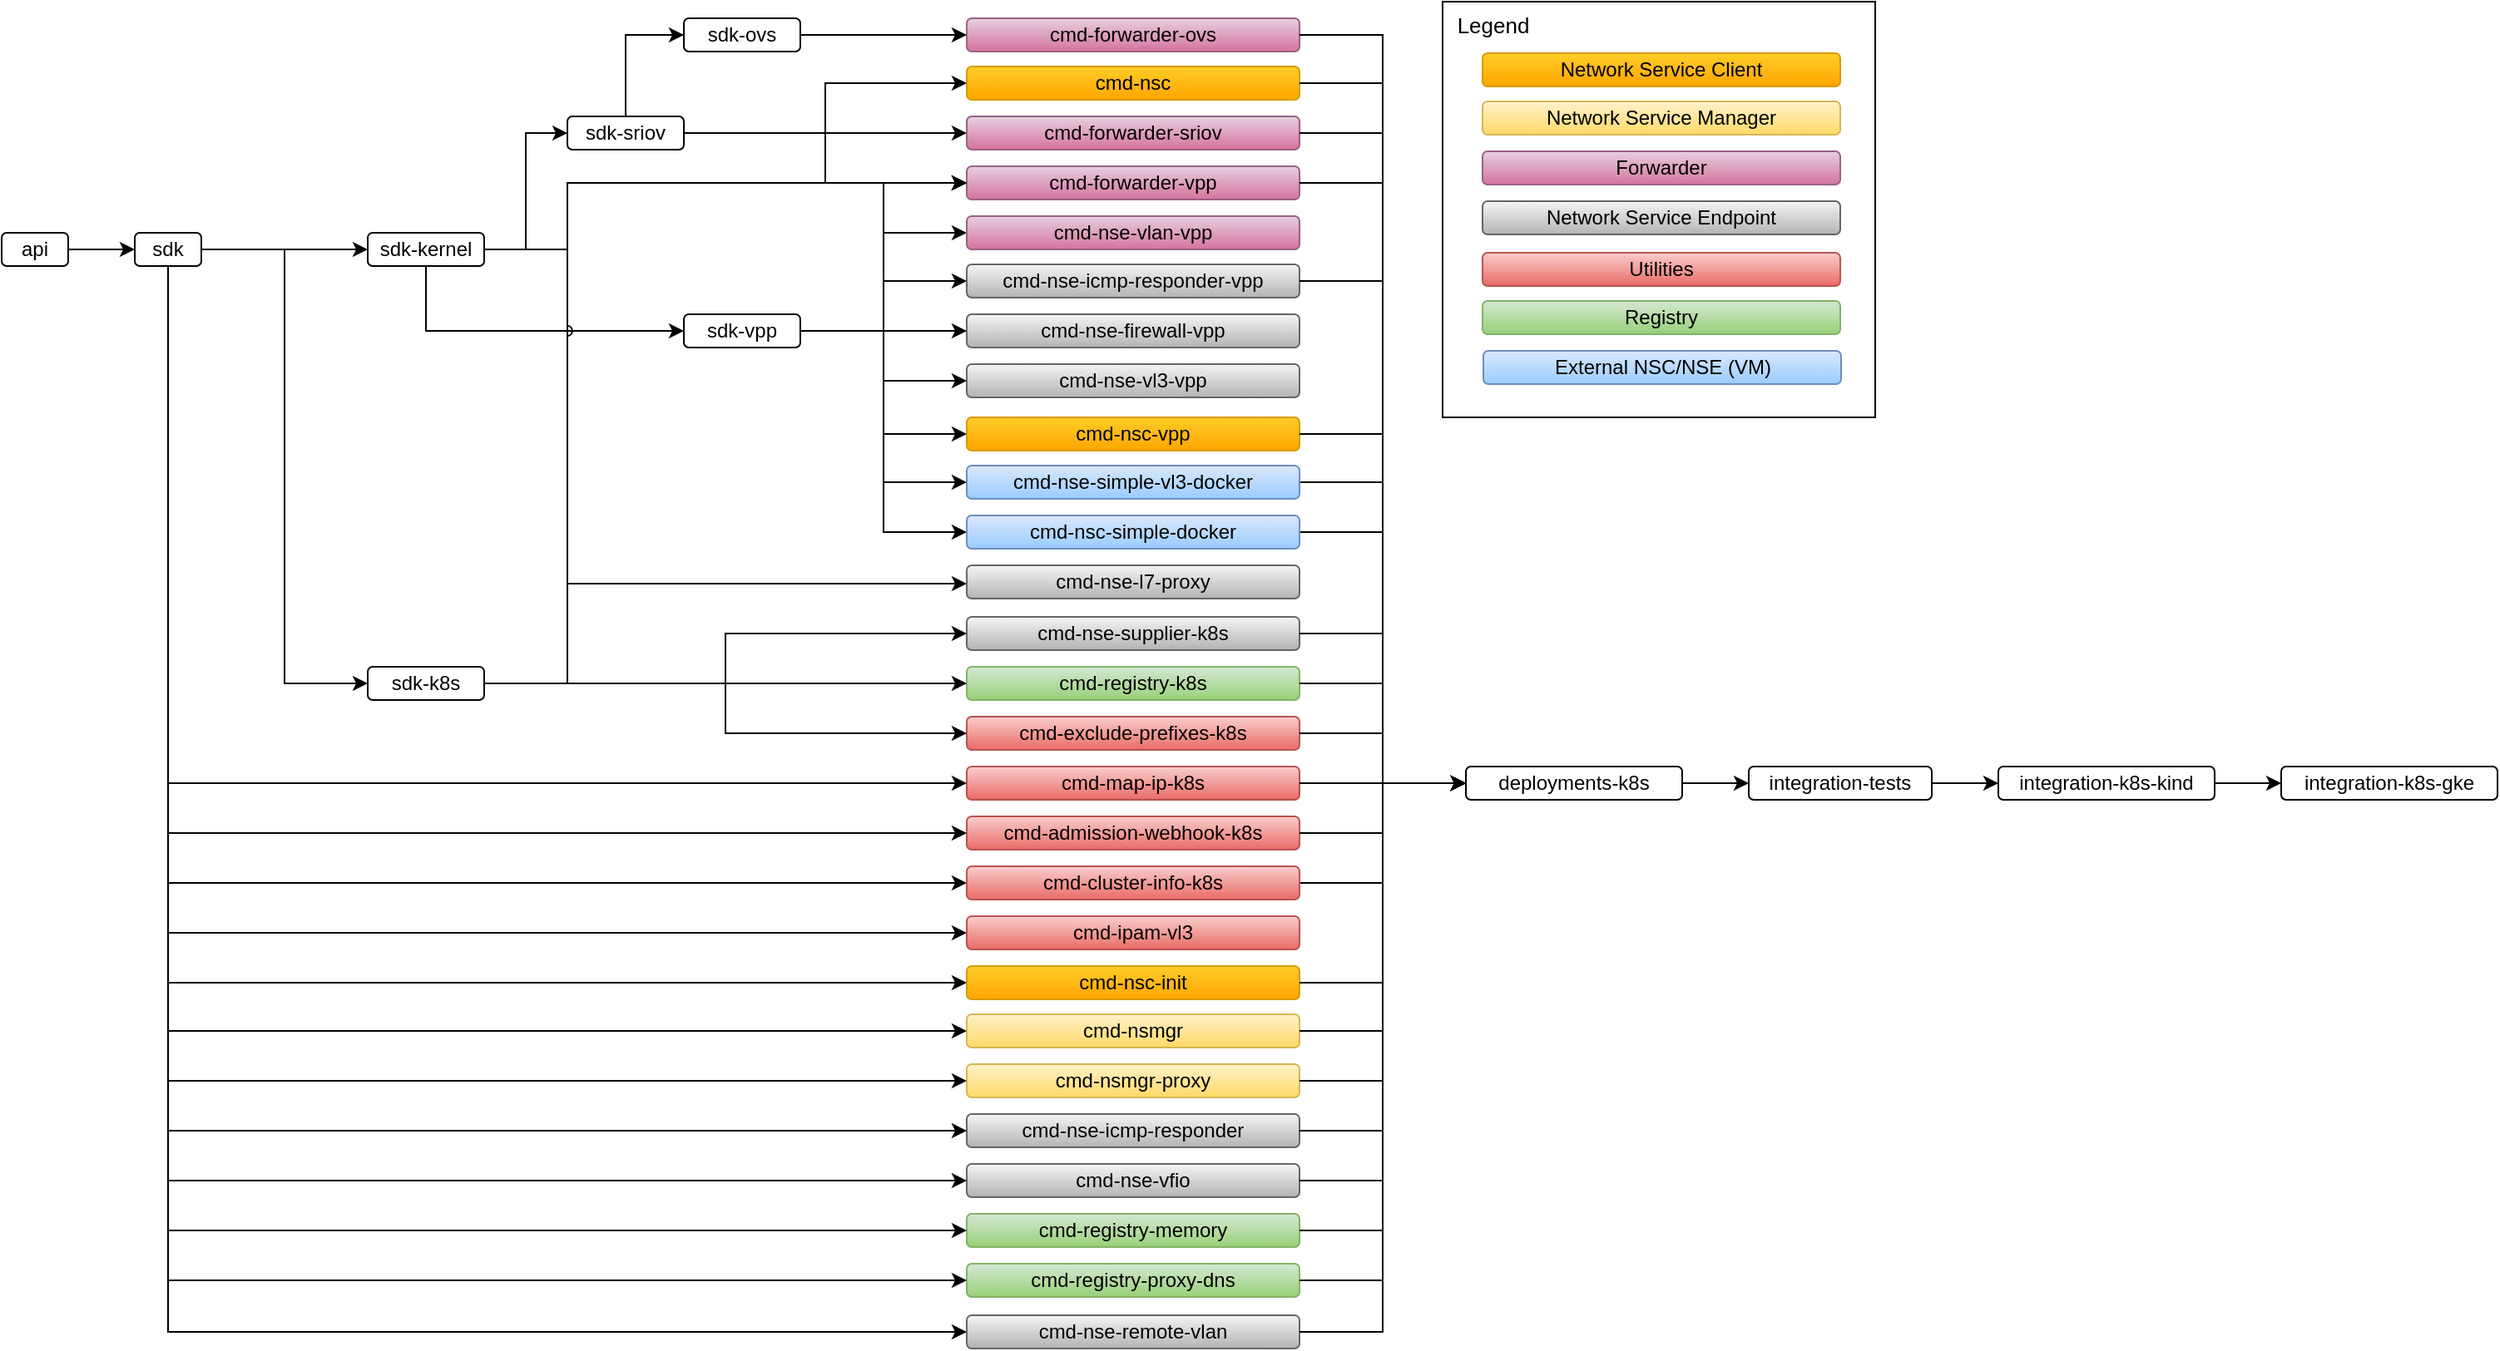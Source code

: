 <mxfile version="26.0.11"><diagram id="xxwJfFdUSuA9Re-XXlqc" name="Page-1"><mxGraphModel dx="1243" dy="786" grid="1" gridSize="10" guides="1" tooltips="1" connect="1" arrows="1" fold="1" page="0" pageScale="1" pageWidth="826" pageHeight="1169" math="0" shadow="0" adaptiveColors="none"><root><mxCell id="0"/><mxCell id="1" parent="0"/><UserObject label="api" link="https://github.com/networkservicemesh/api" linkTarget="_blank" id="KUktbazg4igNnRH6aAHL-1"><mxCell style="rounded=1;whiteSpace=wrap;html=1;" parent="1" vertex="1"><mxGeometry x="70" y="229" width="40" height="20" as="geometry"/></mxCell></UserObject><mxCell id="KUktbazg4igNnRH6aAHL-10" value="" style="edgeStyle=orthogonalEdgeStyle;rounded=0;orthogonalLoop=1;jettySize=auto;html=1;entryX=0;entryY=0.5;entryDx=0;entryDy=0;exitX=0.5;exitY=1;exitDx=0;exitDy=0;" parent="1" source="KUktbazg4igNnRH6aAHL-5" target="KUktbazg4igNnRH6aAHL-3" edge="1"><mxGeometry relative="1" as="geometry"><mxPoint x="280" y="138" as="targetPoint"/></mxGeometry></mxCell><mxCell id="Clt9Y4WfdlvAaiQReYC4-23" style="edgeStyle=orthogonalEdgeStyle;rounded=0;orthogonalLoop=1;jettySize=auto;html=1;entryX=0;entryY=0.5;entryDx=0;entryDy=0;" edge="1" parent="1" source="KUktbazg4igNnRH6aAHL-2" target="Clt9Y4WfdlvAaiQReYC4-18"><mxGeometry relative="1" as="geometry"><Array as="points"><mxPoint x="170" y="620"/></Array></mxGeometry></mxCell><mxCell id="Clt9Y4WfdlvAaiQReYC4-24" style="edgeStyle=orthogonalEdgeStyle;rounded=0;orthogonalLoop=1;jettySize=auto;html=1;entryX=0;entryY=0.5;entryDx=0;entryDy=0;" edge="1" parent="1" source="KUktbazg4igNnRH6aAHL-2" target="Clt9Y4WfdlvAaiQReYC4-19"><mxGeometry relative="1" as="geometry"><Array as="points"><mxPoint x="170" y="650"/></Array></mxGeometry></mxCell><UserObject label="sdk" link="https://github.com/networkservicemesh/sdk" linkTarget="_blank" id="KUktbazg4igNnRH6aAHL-2"><mxCell style="rounded=1;whiteSpace=wrap;html=1;" parent="1" vertex="1"><mxGeometry x="150" y="229" width="40" height="20" as="geometry"/></mxCell></UserObject><mxCell id="Clt9Y4WfdlvAaiQReYC4-5" style="edgeStyle=orthogonalEdgeStyle;rounded=0;orthogonalLoop=1;jettySize=auto;html=1;entryX=0;entryY=0.5;entryDx=0;entryDy=0;" edge="1" parent="1" source="KUktbazg4igNnRH6aAHL-3" target="KUktbazg4igNnRH6aAHL-8"><mxGeometry relative="1" as="geometry"/></mxCell><mxCell id="Clt9Y4WfdlvAaiQReYC4-6" style="edgeStyle=orthogonalEdgeStyle;rounded=0;orthogonalLoop=1;jettySize=auto;html=1;entryX=0;entryY=0.5;entryDx=0;entryDy=0;" edge="1" parent="1" source="KUktbazg4igNnRH6aAHL-3" target="YMB4rWHzFTmKYcXhytok-5"><mxGeometry relative="1" as="geometry"/></mxCell><mxCell id="Clt9Y4WfdlvAaiQReYC4-8" style="edgeStyle=orthogonalEdgeStyle;rounded=0;orthogonalLoop=1;jettySize=auto;html=1;entryX=0;entryY=0.5;entryDx=0;entryDy=0;" edge="1" parent="1" source="KUktbazg4igNnRH6aAHL-3" target="Clt9Y4WfdlvAaiQReYC4-7"><mxGeometry relative="1" as="geometry"/></mxCell><UserObject label="sdk-vpp" link="https://github.com/networkservicemesh/sdk-vpp" linkTarget="_blank" id="KUktbazg4igNnRH6aAHL-3"><mxCell style="rounded=1;whiteSpace=wrap;html=1;" parent="1" vertex="1"><mxGeometry x="480" y="278" width="70" height="20" as="geometry"/></mxCell></UserObject><mxCell id="KUktbazg4igNnRH6aAHL-19" value="" style="edgeStyle=orthogonalEdgeStyle;rounded=0;orthogonalLoop=1;jettySize=auto;html=1;exitX=1;exitY=0.5;exitDx=0;exitDy=0;entryX=0;entryY=0.5;entryDx=0;entryDy=0;" parent="1" source="KUktbazg4igNnRH6aAHL-4" target="KUktbazg4igNnRH6aAHL-17" edge="1"><mxGeometry relative="1" as="geometry"><mxPoint x="483" y="169" as="sourcePoint"/><Array as="points"><mxPoint x="520" y="169"/><mxPoint x="520" y="169"/></Array></mxGeometry></mxCell><UserObject label="sdk-sriov" link="https://github.com/networkservicemesh/sdk-sriov" linkTarget="_blank" id="KUktbazg4igNnRH6aAHL-4"><mxCell style="rounded=1;whiteSpace=wrap;html=1;" parent="1" vertex="1"><mxGeometry x="410" y="159" width="70" height="20" as="geometry"/></mxCell></UserObject><mxCell id="KUktbazg4igNnRH6aAHL-20" value="" style="edgeStyle=orthogonalEdgeStyle;rounded=0;orthogonalLoop=1;jettySize=auto;html=1;entryX=0;entryY=0.5;entryDx=0;entryDy=0;exitX=1;exitY=0.5;exitDx=0;exitDy=0;" parent="1" source="KUktbazg4igNnRH6aAHL-5" target="KUktbazg4igNnRH6aAHL-4" edge="1"><mxGeometry relative="1" as="geometry"/></mxCell><mxCell id="Clt9Y4WfdlvAaiQReYC4-17" style="edgeStyle=orthogonalEdgeStyle;rounded=0;orthogonalLoop=1;jettySize=auto;html=1;entryX=0;entryY=0.5;entryDx=0;entryDy=0;" edge="1" parent="1"><mxGeometry relative="1" as="geometry"><mxPoint x="360" y="239" as="sourcePoint"/><mxPoint x="650" y="440" as="targetPoint"/><Array as="points"><mxPoint x="410" y="239"/><mxPoint x="410" y="440"/></Array></mxGeometry></mxCell><UserObject label="sdk-kernel" link="https://github.com/networkservicemesh/sdk-kernel" linkTarget="_blank" id="KUktbazg4igNnRH6aAHL-5"><mxCell style="rounded=1;whiteSpace=wrap;html=1;" parent="1" vertex="1"><mxGeometry x="290" y="229" width="70" height="20" as="geometry"/></mxCell></UserObject><UserObject label="sdk-k8s" link="https://github.com/networkservicemesh/sdk-k8s" linkTarget="_blank" id="KUktbazg4igNnRH6aAHL-7"><mxCell style="rounded=1;whiteSpace=wrap;html=1;" parent="1" vertex="1"><mxGeometry x="290" y="490" width="70" height="20" as="geometry"/></mxCell></UserObject><UserObject label="cmd-forwarder-vpp" link="https://github.com/networkservicemesh/cmd-forwarder-vpp" linkTarget="_blank" id="KUktbazg4igNnRH6aAHL-8"><mxCell style="rounded=1;whiteSpace=wrap;html=1;gradientColor=#d5739d;fillColor=#e6d0de;strokeColor=#996185;" parent="1" vertex="1"><mxGeometry x="650" y="189" width="200" height="20" as="geometry"/></mxCell></UserObject><UserObject label="cmd-nsmgr" link="https://github.com/networkservicemesh/cmd-nsmgr" linkTarget="_blank" id="KUktbazg4igNnRH6aAHL-9"><mxCell style="rounded=1;whiteSpace=wrap;html=1;gradientColor=#ffd966;fillColor=#fff2cc;strokeColor=#d6b656;" parent="1" vertex="1"><mxGeometry x="650" y="699" width="200" height="20" as="geometry"/></mxCell></UserObject><mxCell id="KUktbazg4igNnRH6aAHL-11" value="" style="edgeStyle=orthogonalEdgeStyle;rounded=0;orthogonalLoop=1;jettySize=auto;html=1;entryX=0;entryY=0.5;entryDx=0;entryDy=0;exitX=1;exitY=0.5;exitDx=0;exitDy=0;" parent="1" source="KUktbazg4igNnRH6aAHL-2" target="KUktbazg4igNnRH6aAHL-5" edge="1"><mxGeometry relative="1" as="geometry"><mxPoint x="190" y="189" as="sourcePoint"/><mxPoint x="300" y="149" as="targetPoint"/></mxGeometry></mxCell><mxCell id="KUktbazg4igNnRH6aAHL-12" value="" style="edgeStyle=orthogonalEdgeStyle;rounded=0;orthogonalLoop=1;jettySize=auto;html=1;entryX=0;entryY=0.5;entryDx=0;entryDy=0;exitX=1;exitY=0.5;exitDx=0;exitDy=0;" parent="1" source="KUktbazg4igNnRH6aAHL-2" target="KUktbazg4igNnRH6aAHL-7" edge="1"><mxGeometry relative="1" as="geometry"><mxPoint x="200" y="250" as="sourcePoint"/><mxPoint x="310" y="210" as="targetPoint"/></mxGeometry></mxCell><mxCell id="KUktbazg4igNnRH6aAHL-15" value="" style="edgeStyle=orthogonalEdgeStyle;rounded=0;orthogonalLoop=1;jettySize=auto;html=1;entryX=0;entryY=0.5;entryDx=0;entryDy=0;exitX=1;exitY=0.5;exitDx=0;exitDy=0;" parent="1" source="KUktbazg4igNnRH6aAHL-3" target="KUktbazg4igNnRH6aAHL-8" edge="1"><mxGeometry relative="1" as="geometry"><mxPoint x="220" y="228" as="sourcePoint"/><mxPoint x="330" y="188" as="targetPoint"/></mxGeometry></mxCell><mxCell id="KUktbazg4igNnRH6aAHL-16" value="" style="edgeStyle=orthogonalEdgeStyle;rounded=0;orthogonalLoop=1;jettySize=auto;html=1;entryX=0;entryY=0.5;entryDx=0;entryDy=0;exitX=0.5;exitY=1;exitDx=0;exitDy=0;" parent="1" source="KUktbazg4igNnRH6aAHL-2" target="KUktbazg4igNnRH6aAHL-9" edge="1"><mxGeometry relative="1" as="geometry"><mxPoint x="230" y="280" as="sourcePoint"/><mxPoint x="340" y="240" as="targetPoint"/></mxGeometry></mxCell><UserObject label="cmd-forwarder-sriov" link="https://github.com/networkservicemesh/cmd-forwarder-sriov" linkTarget="_blank" id="KUktbazg4igNnRH6aAHL-17"><mxCell style="rounded=1;whiteSpace=wrap;html=1;gradientColor=#d5739d;fillColor=#e6d0de;strokeColor=#996185;" parent="1" vertex="1"><mxGeometry x="650" y="159" width="200" height="20" as="geometry"/></mxCell></UserObject><UserObject label="cmd-nsc" link="https://github.com/networkservicemesh/cmd-nsc" linkTarget="_blank" id="KUktbazg4igNnRH6aAHL-27"><mxCell style="rounded=1;whiteSpace=wrap;html=1;gradientColor=#ffa500;fillColor=#ffcd28;strokeColor=#d79b00;" parent="1" vertex="1"><mxGeometry x="650" y="129" width="200" height="20" as="geometry"/></mxCell></UserObject><UserObject label="cmd-nsc-init" link="https://github.com/networkservicemesh/cmd-nsc-init" linkTarget="_blank" id="KUktbazg4igNnRH6aAHL-28"><mxCell style="rounded=1;whiteSpace=wrap;html=1;gradientColor=#ffa500;fillColor=#ffcd28;strokeColor=#d79b00;" parent="1" vertex="1"><mxGeometry x="650" y="670" width="200" height="20" as="geometry"/></mxCell></UserObject><UserObject label="cmd-admission-webhook-k8s" link="https://github.com/networkservicemesh/cmd-admission-webhook-k8s" linkTarget="_blank" id="KUktbazg4igNnRH6aAHL-29"><mxCell style="rounded=1;whiteSpace=wrap;html=1;gradientColor=#ea6b66;fillColor=#f8cecc;strokeColor=#b85450;" parent="1" vertex="1"><mxGeometry x="650" y="580" width="200" height="20" as="geometry"/></mxCell></UserObject><mxCell id="KUktbazg4igNnRH6aAHL-30" value="" style="edgeStyle=orthogonalEdgeStyle;rounded=0;orthogonalLoop=1;jettySize=auto;html=1;entryX=0;entryY=0.5;entryDx=0;entryDy=0;exitX=0.5;exitY=1;exitDx=0;exitDy=0;" parent="1" source="KUktbazg4igNnRH6aAHL-2" target="KUktbazg4igNnRH6aAHL-29" edge="1"><mxGeometry relative="1" as="geometry"><mxPoint x="370" y="230" as="sourcePoint"/><mxPoint x="460" y="190" as="targetPoint"/></mxGeometry></mxCell><UserObject label="cmd-map-ip-k8s" link="https://github.com/networkservicemesh/cmd-map-ip-k8s" linkTarget="_blank" id="KUktbazg4igNnRH6aAHL-31"><mxCell style="rounded=1;whiteSpace=wrap;html=1;gradientColor=#ea6b66;fillColor=#f8cecc;strokeColor=#b85450;" parent="1" vertex="1"><mxGeometry x="650" y="550" width="200" height="20" as="geometry"/></mxCell></UserObject><UserObject label="cmd-nse-icmp-responder-vpp" link="https://github.com/networkservicemesh/cmd-nse-icmp-responder-vpp" linkTarget="_blank" id="KUktbazg4igNnRH6aAHL-32"><mxCell style="rounded=1;whiteSpace=wrap;html=1;gradientColor=#b3b3b3;fillColor=#f5f5f5;strokeColor=#666666;" parent="1" vertex="1"><mxGeometry x="650" y="248" width="200" height="20" as="geometry"/></mxCell></UserObject><UserObject label="cmd-nsc-vpp" link="https://github.com/networkservicemesh/cmd-nsc-vpp" linkTarget="_blank" id="KUktbazg4igNnRH6aAHL-34"><mxCell style="rounded=1;whiteSpace=wrap;html=1;gradientColor=#ffa500;fillColor=#ffcd28;strokeColor=#d79b00;" parent="1" vertex="1"><mxGeometry x="650" y="340" width="200" height="20" as="geometry"/></mxCell></UserObject><UserObject label="cmd-registry-k8s" link="https://github.com/networkservicemesh/cmd-registry-k8s" linkTarget="_blank" id="KUktbazg4igNnRH6aAHL-35"><mxCell style="rounded=1;whiteSpace=wrap;html=1;gradientColor=#97d077;fillColor=#d5e8d4;strokeColor=#82b366;" parent="1" vertex="1"><mxGeometry x="650" y="490" width="200" height="20" as="geometry"/></mxCell></UserObject><UserObject label="cmd-nse-supplier-k8s" link="https://github.com/networkservicemesh/cmd-nse-supplier-k8s" linkTarget="_blank" id="KUktbazg4igNnRH6aAHL-36"><mxCell style="rounded=1;whiteSpace=wrap;html=1;gradientColor=#b3b3b3;fillColor=#f5f5f5;strokeColor=#666666;" parent="1" vertex="1"><mxGeometry x="650" y="460" width="200" height="20" as="geometry"/></mxCell></UserObject><UserObject label="cmd-registry-memory" link="https://github.com/networkservicemesh/cmd-registry-memory" linkTarget="_blank" id="KUktbazg4igNnRH6aAHL-37"><mxCell style="rounded=1;whiteSpace=wrap;html=1;gradientColor=#97d077;fillColor=#d5e8d4;strokeColor=#82b366;" parent="1" vertex="1"><mxGeometry x="650" y="819" width="200" height="20" as="geometry"/></mxCell></UserObject><UserObject label="cmd-registry-proxy-dns" link="https://github.com/networkservicemesh/cmd-registry-proxy-dns" linkTarget="_blank" id="KUktbazg4igNnRH6aAHL-38"><mxCell style="rounded=1;whiteSpace=wrap;html=1;gradientColor=#97d077;fillColor=#d5e8d4;strokeColor=#82b366;" parent="1" vertex="1"><mxGeometry x="650" y="849" width="200" height="20" as="geometry"/></mxCell></UserObject><UserObject label="cmd-nse-vfio" link="https://github.com/networkservicemesh/cmd-nse-vfio" linkTarget="_blank" id="KUktbazg4igNnRH6aAHL-39"><mxCell style="rounded=1;whiteSpace=wrap;html=1;gradientColor=#b3b3b3;fillColor=#f5f5f5;strokeColor=#666666;" parent="1" vertex="1"><mxGeometry x="650" y="789" width="200" height="20" as="geometry"/></mxCell></UserObject><UserObject label="cmd-nse-icmp-responder" link="https://github.com/networkservicemesh/cmd-nse-icmp-responder" linkTarget="_blank" id="KUktbazg4igNnRH6aAHL-40"><mxCell style="rounded=1;whiteSpace=wrap;html=1;gradientColor=#b3b3b3;fillColor=#f5f5f5;strokeColor=#666666;" parent="1" vertex="1"><mxGeometry x="650" y="759" width="200" height="20" as="geometry"/></mxCell></UserObject><UserObject label="cmd-exclude-prefixes-k8s" link="https://github.com/networkservicemesh/cmd-exclude-prefixes-k8s" linkTarget="_blank" id="KUktbazg4igNnRH6aAHL-41"><mxCell style="rounded=1;whiteSpace=wrap;html=1;gradientColor=#ea6b66;fillColor=#f8cecc;strokeColor=#b85450;" parent="1" vertex="1"><mxGeometry x="650" y="520" width="200" height="20" as="geometry"/></mxCell></UserObject><UserObject label="cmd-nsmgr-proxy" link="https://github.com/networkservicemesh/cmd-nsmgr-proxy" linkTarget="_blank" id="KUktbazg4igNnRH6aAHL-43"><mxCell style="rounded=1;whiteSpace=wrap;html=1;gradientColor=#ffd966;fillColor=#fff2cc;strokeColor=#d6b656;" parent="1" vertex="1"><mxGeometry x="650" y="729" width="200" height="20" as="geometry"/></mxCell></UserObject><mxCell id="KUktbazg4igNnRH6aAHL-44" value="" style="edgeStyle=orthogonalEdgeStyle;rounded=0;orthogonalLoop=1;jettySize=auto;html=1;entryX=0;entryY=0.5;entryDx=0;entryDy=0;exitX=1;exitY=0.5;exitDx=0;exitDy=0;" parent="1" source="KUktbazg4igNnRH6aAHL-3" target="KUktbazg4igNnRH6aAHL-32" edge="1"><mxGeometry relative="1" as="geometry"><mxPoint x="390" y="138" as="sourcePoint"/><mxPoint x="460" y="128" as="targetPoint"/><Array as="points"/></mxGeometry></mxCell><mxCell id="KUktbazg4igNnRH6aAHL-45" value="" style="edgeStyle=orthogonalEdgeStyle;rounded=0;orthogonalLoop=1;jettySize=auto;html=1;entryX=0;entryY=0.5;entryDx=0;entryDy=0;exitX=1;exitY=0.5;exitDx=0;exitDy=0;" parent="1" source="KUktbazg4igNnRH6aAHL-3" target="KUktbazg4igNnRH6aAHL-34" edge="1"><mxGeometry relative="1" as="geometry"><mxPoint x="380" y="138" as="sourcePoint"/><mxPoint x="470" y="138" as="targetPoint"/></mxGeometry></mxCell><mxCell id="KUktbazg4igNnRH6aAHL-46" value="" style="edgeStyle=orthogonalEdgeStyle;rounded=0;orthogonalLoop=1;jettySize=auto;html=1;entryX=0;entryY=0.5;entryDx=0;entryDy=0;exitX=0.5;exitY=1;exitDx=0;exitDy=0;" parent="1" source="KUktbazg4igNnRH6aAHL-2" target="KUktbazg4igNnRH6aAHL-31" edge="1"><mxGeometry relative="1" as="geometry"><mxPoint x="360" y="410" as="sourcePoint"/><mxPoint x="460" y="340" as="targetPoint"/></mxGeometry></mxCell><mxCell id="KUktbazg4igNnRH6aAHL-47" value="" style="edgeStyle=orthogonalEdgeStyle;rounded=0;orthogonalLoop=1;jettySize=auto;html=1;entryX=0;entryY=0.5;entryDx=0;entryDy=0;exitX=1;exitY=0.5;exitDx=0;exitDy=0;" parent="1" source="KUktbazg4igNnRH6aAHL-7" target="KUktbazg4igNnRH6aAHL-35" edge="1"><mxGeometry relative="1" as="geometry"><mxPoint x="360" y="530" as="sourcePoint"/><mxPoint x="470" y="470" as="targetPoint"/></mxGeometry></mxCell><mxCell id="KUktbazg4igNnRH6aAHL-48" value="" style="edgeStyle=orthogonalEdgeStyle;rounded=0;orthogonalLoop=1;jettySize=auto;html=1;entryX=0;entryY=0.5;entryDx=0;entryDy=0;exitX=1;exitY=0.5;exitDx=0;exitDy=0;" parent="1" source="KUktbazg4igNnRH6aAHL-7" target="KUktbazg4igNnRH6aAHL-36" edge="1"><mxGeometry relative="1" as="geometry"><mxPoint x="390" y="560" as="sourcePoint"/><mxPoint x="480" y="480" as="targetPoint"/></mxGeometry></mxCell><mxCell id="KUktbazg4igNnRH6aAHL-49" value="" style="edgeStyle=orthogonalEdgeStyle;rounded=0;orthogonalLoop=1;jettySize=auto;html=1;entryX=0;entryY=0.5;entryDx=0;entryDy=0;exitX=1;exitY=0.5;exitDx=0;exitDy=0;startArrow=none;" parent="1" source="KUktbazg4igNnRH6aAHL-4" target="KUktbazg4igNnRH6aAHL-27" edge="1"><mxGeometry relative="1" as="geometry"><mxPoint x="483" y="169" as="sourcePoint"/><mxPoint x="460" y="99" as="targetPoint"/></mxGeometry></mxCell><mxCell id="KUktbazg4igNnRH6aAHL-50" value="" style="edgeStyle=orthogonalEdgeStyle;rounded=0;orthogonalLoop=1;jettySize=auto;html=1;entryX=0;entryY=0.5;entryDx=0;entryDy=0;exitX=0.5;exitY=1;exitDx=0;exitDy=0;" parent="1" source="KUktbazg4igNnRH6aAHL-2" target="KUktbazg4igNnRH6aAHL-37" edge="1"><mxGeometry relative="1" as="geometry"><mxPoint x="180" y="240" as="sourcePoint"/><mxPoint x="470" y="150" as="targetPoint"/></mxGeometry></mxCell><mxCell id="KUktbazg4igNnRH6aAHL-51" value="" style="edgeStyle=orthogonalEdgeStyle;rounded=0;orthogonalLoop=1;jettySize=auto;html=1;entryX=0;entryY=0.5;entryDx=0;entryDy=0;exitX=1;exitY=0.5;exitDx=0;exitDy=0;" parent="1" source="KUktbazg4igNnRH6aAHL-7" target="KUktbazg4igNnRH6aAHL-41" edge="1"><mxGeometry relative="1" as="geometry"><mxPoint x="370" y="540" as="sourcePoint"/><mxPoint x="460" y="620" as="targetPoint"/></mxGeometry></mxCell><mxCell id="KUktbazg4igNnRH6aAHL-53" value="" style="edgeStyle=orthogonalEdgeStyle;rounded=0;orthogonalLoop=1;jettySize=auto;html=1;entryX=0;entryY=0.5;entryDx=0;entryDy=0;exitX=0.5;exitY=1;exitDx=0;exitDy=0;" parent="1" source="KUktbazg4igNnRH6aAHL-2" target="KUktbazg4igNnRH6aAHL-28" edge="1"><mxGeometry relative="1" as="geometry"><mxPoint x="170" y="230" as="sourcePoint"/><mxPoint x="460" y="40" as="targetPoint"/></mxGeometry></mxCell><mxCell id="KUktbazg4igNnRH6aAHL-54" value="" style="edgeStyle=orthogonalEdgeStyle;rounded=0;orthogonalLoop=1;jettySize=auto;html=1;entryX=0;entryY=0.5;entryDx=0;entryDy=0;exitX=0.5;exitY=1;exitDx=0;exitDy=0;" parent="1" source="KUktbazg4igNnRH6aAHL-2" target="KUktbazg4igNnRH6aAHL-38" edge="1"><mxGeometry relative="1" as="geometry"><mxPoint x="180" y="240" as="sourcePoint"/><mxPoint x="470" y="50" as="targetPoint"/></mxGeometry></mxCell><mxCell id="KUktbazg4igNnRH6aAHL-55" value="" style="edgeStyle=orthogonalEdgeStyle;rounded=0;orthogonalLoop=1;jettySize=auto;html=1;entryX=0;entryY=0.5;entryDx=0;entryDy=0;exitX=0.5;exitY=1;exitDx=0;exitDy=0;" parent="1" source="KUktbazg4igNnRH6aAHL-2" target="KUktbazg4igNnRH6aAHL-39" edge="1"><mxGeometry relative="1" as="geometry"><mxPoint x="190" y="250" as="sourcePoint"/><mxPoint x="480" y="60" as="targetPoint"/></mxGeometry></mxCell><mxCell id="KUktbazg4igNnRH6aAHL-56" value="" style="edgeStyle=orthogonalEdgeStyle;rounded=0;orthogonalLoop=1;jettySize=auto;html=1;entryX=0;entryY=0.5;entryDx=0;entryDy=0;exitX=0.5;exitY=1;exitDx=0;exitDy=0;" parent="1" source="KUktbazg4igNnRH6aAHL-2" target="KUktbazg4igNnRH6aAHL-40" edge="1"><mxGeometry relative="1" as="geometry"><mxPoint x="200" y="260" as="sourcePoint"/><mxPoint x="490" y="70" as="targetPoint"/></mxGeometry></mxCell><mxCell id="KUktbazg4igNnRH6aAHL-57" value="" style="edgeStyle=orthogonalEdgeStyle;rounded=0;orthogonalLoop=1;jettySize=auto;html=1;entryX=0;entryY=0.5;entryDx=0;entryDy=0;exitX=0.5;exitY=1;exitDx=0;exitDy=0;" parent="1" source="KUktbazg4igNnRH6aAHL-2" target="KUktbazg4igNnRH6aAHL-43" edge="1"><mxGeometry relative="1" as="geometry"><mxPoint x="170" y="230" as="sourcePoint"/><mxPoint x="460" y="40" as="targetPoint"/></mxGeometry></mxCell><object label="" id="KUktbazg4igNnRH6aAHL-71"><mxCell style="edgeStyle=orthogonalEdgeStyle;rounded=0;orthogonalLoop=1;jettySize=auto;html=1;exitX=1;exitY=0.5;exitDx=0;exitDy=0;" parent="1" source="KUktbazg4igNnRH6aAHL-1" edge="1"><mxGeometry relative="1" as="geometry"><mxPoint x="200" y="249" as="sourcePoint"/><mxPoint x="150" y="239" as="targetPoint"/></mxGeometry></mxCell></object><mxCell id="KUktbazg4igNnRH6aAHL-89" value="registry" style="rounded=1;whiteSpace=wrap;html=1;gradientColor=#97d077;fillColor=#d5e8d4;strokeColor=#82b366;" parent="1" vertex="1"><mxGeometry x="961" y="241" width="70" height="20" as="geometry"/></mxCell><mxCell id="KUktbazg4igNnRH6aAHL-73" value="" style="whiteSpace=wrap;html=1;align=center;fillColor=default;" parent="1" vertex="1"><mxGeometry x="936" y="90" width="260" height="250" as="geometry"/></mxCell><mxCell id="KUktbazg4igNnRH6aAHL-74" value="&lt;font style=&quot;font-size: 13px;&quot;&gt;Legend&lt;/font&gt;" style="text;html=1;resizable=0;autosize=1;align=center;verticalAlign=middle;points=[];fillColor=none;strokeColor=none;rounded=0;" parent="1" vertex="1"><mxGeometry x="931" y="89" width="70" height="30" as="geometry"/></mxCell><mxCell id="KUktbazg4igNnRH6aAHL-75" value="Forwarder" style="rounded=1;whiteSpace=wrap;html=1;gradientColor=#d5739d;fillColor=#e6d0de;strokeColor=#996185;" parent="1" vertex="1"><mxGeometry x="960" y="180" width="215" height="20" as="geometry"/></mxCell><mxCell id="KUktbazg4igNnRH6aAHL-76" value="Network Service Client" style="rounded=1;whiteSpace=wrap;html=1;gradientColor=#ffa500;fillColor=#ffcd28;strokeColor=#d79b00;" parent="1" vertex="1"><mxGeometry x="960" y="121" width="215" height="20" as="geometry"/></mxCell><mxCell id="KUktbazg4igNnRH6aAHL-77" value="Network Service Endpoint" style="rounded=1;whiteSpace=wrap;html=1;gradientColor=#b3b3b3;fillColor=#f5f5f5;strokeColor=#666666;" parent="1" vertex="1"><mxGeometry x="960" y="210" width="215" height="20" as="geometry"/></mxCell><mxCell id="KUktbazg4igNnRH6aAHL-78" value="Network Service Manager" style="rounded=1;whiteSpace=wrap;html=1;gradientColor=#ffd966;fillColor=#fff2cc;strokeColor=#d6b656;" parent="1" vertex="1"><mxGeometry x="960" y="150" width="215" height="20" as="geometry"/></mxCell><mxCell id="KUktbazg4igNnRH6aAHL-79" value="Utilities" style="rounded=1;whiteSpace=wrap;html=1;gradientColor=#ea6b66;fillColor=#f8cecc;strokeColor=#b85450;" parent="1" vertex="1"><mxGeometry x="960" y="241" width="215" height="20" as="geometry"/></mxCell><UserObject label="deployments&lt;span style=&quot;background-color: transparent; color: light-dark(rgb(0, 0, 0), rgb(255, 255, 255));&quot;&gt;-k8s&lt;/span&gt;" link="https://github.com/networkservicemesh/deployments-k8s" linkTarget="_blank" id="ltp6VKm9YOJ7lEqRLLzF-1"><mxCell style="rounded=1;whiteSpace=wrap;html=1;" parent="1" vertex="1"><mxGeometry x="950" y="550" width="130" height="20" as="geometry"/></mxCell></UserObject><mxCell id="ltp6VKm9YOJ7lEqRLLzF-2" value="" style="edgeStyle=orthogonalEdgeStyle;rounded=0;orthogonalLoop=1;jettySize=auto;html=1;entryX=0;entryY=0.5;entryDx=0;entryDy=0;exitX=1;exitY=0.5;exitDx=0;exitDy=0;" parent="1" source="KUktbazg4igNnRH6aAHL-34" target="ltp6VKm9YOJ7lEqRLLzF-1" edge="1"><mxGeometry relative="1" as="geometry"><mxPoint x="480" y="200" as="sourcePoint"/><mxPoint x="660" y="170" as="targetPoint"/></mxGeometry></mxCell><mxCell id="ltp6VKm9YOJ7lEqRLLzF-3" value="" style="edgeStyle=orthogonalEdgeStyle;rounded=0;orthogonalLoop=1;jettySize=auto;html=1;entryX=0;entryY=0.5;entryDx=0;entryDy=0;exitX=1;exitY=0.5;exitDx=0;exitDy=0;" parent="1" source="KUktbazg4igNnRH6aAHL-32" target="ltp6VKm9YOJ7lEqRLLzF-1" edge="1"><mxGeometry relative="1" as="geometry"><mxPoint x="860" y="170" as="sourcePoint"/><mxPoint x="960" y="440" as="targetPoint"/></mxGeometry></mxCell><mxCell id="ltp6VKm9YOJ7lEqRLLzF-4" value="" style="edgeStyle=orthogonalEdgeStyle;rounded=0;orthogonalLoop=1;jettySize=auto;html=1;entryX=0;entryY=0.5;entryDx=0;entryDy=0;exitX=1;exitY=0.5;exitDx=0;exitDy=0;" parent="1" source="KUktbazg4igNnRH6aAHL-8" target="ltp6VKm9YOJ7lEqRLLzF-1" edge="1"><mxGeometry relative="1" as="geometry"><mxPoint x="870" y="180" as="sourcePoint"/><mxPoint x="970" y="450" as="targetPoint"/></mxGeometry></mxCell><mxCell id="ltp6VKm9YOJ7lEqRLLzF-5" value="" style="edgeStyle=orthogonalEdgeStyle;rounded=0;orthogonalLoop=1;jettySize=auto;html=1;entryX=0;entryY=0.5;entryDx=0;entryDy=0;exitX=1;exitY=0.5;exitDx=0;exitDy=0;" parent="1" source="KUktbazg4igNnRH6aAHL-17" target="ltp6VKm9YOJ7lEqRLLzF-1" edge="1"><mxGeometry relative="1" as="geometry"><mxPoint x="880" y="190" as="sourcePoint"/><mxPoint x="980" y="460" as="targetPoint"/></mxGeometry></mxCell><mxCell id="ltp6VKm9YOJ7lEqRLLzF-6" value="" style="edgeStyle=orthogonalEdgeStyle;rounded=0;orthogonalLoop=1;jettySize=auto;html=1;entryX=0;entryY=0.5;entryDx=0;entryDy=0;exitX=1;exitY=0.5;exitDx=0;exitDy=0;" parent="1" source="KUktbazg4igNnRH6aAHL-36" target="ltp6VKm9YOJ7lEqRLLzF-1" edge="1"><mxGeometry relative="1" as="geometry"><mxPoint x="890" y="320" as="sourcePoint"/><mxPoint x="990" y="590" as="targetPoint"/></mxGeometry></mxCell><mxCell id="ltp6VKm9YOJ7lEqRLLzF-7" value="" style="edgeStyle=orthogonalEdgeStyle;rounded=0;orthogonalLoop=1;jettySize=auto;html=1;entryX=0;entryY=0.5;entryDx=0;entryDy=0;exitX=1;exitY=0.5;exitDx=0;exitDy=0;" parent="1" source="KUktbazg4igNnRH6aAHL-35" target="ltp6VKm9YOJ7lEqRLLzF-1" edge="1"><mxGeometry relative="1" as="geometry"><mxPoint x="900" y="330" as="sourcePoint"/><mxPoint x="1000" y="600" as="targetPoint"/></mxGeometry></mxCell><mxCell id="ltp6VKm9YOJ7lEqRLLzF-8" value="" style="edgeStyle=orthogonalEdgeStyle;rounded=0;orthogonalLoop=1;jettySize=auto;html=1;entryX=0;entryY=0.5;entryDx=0;entryDy=0;exitX=1;exitY=0.5;exitDx=0;exitDy=0;" parent="1" source="KUktbazg4igNnRH6aAHL-31" target="ltp6VKm9YOJ7lEqRLLzF-1" edge="1"><mxGeometry relative="1" as="geometry"><mxPoint x="910" y="340" as="sourcePoint"/><mxPoint x="1010" y="610" as="targetPoint"/></mxGeometry></mxCell><mxCell id="ltp6VKm9YOJ7lEqRLLzF-9" value="" style="edgeStyle=orthogonalEdgeStyle;rounded=0;orthogonalLoop=1;jettySize=auto;html=1;exitX=1;exitY=0.5;exitDx=0;exitDy=0;entryX=0;entryY=0.5;entryDx=0;entryDy=0;" parent="1" source="KUktbazg4igNnRH6aAHL-29" target="ltp6VKm9YOJ7lEqRLLzF-1" edge="1"><mxGeometry relative="1" as="geometry"><mxPoint x="920" y="350" as="sourcePoint"/><mxPoint x="950" y="550" as="targetPoint"/></mxGeometry></mxCell><mxCell id="ltp6VKm9YOJ7lEqRLLzF-10" value="" style="edgeStyle=orthogonalEdgeStyle;rounded=0;orthogonalLoop=1;jettySize=auto;html=1;entryX=0;entryY=0.5;entryDx=0;entryDy=0;exitX=1;exitY=0.5;exitDx=0;exitDy=0;" parent="1" source="KUktbazg4igNnRH6aAHL-41" target="ltp6VKm9YOJ7lEqRLLzF-1" edge="1"><mxGeometry relative="1" as="geometry"><mxPoint x="930" y="360" as="sourcePoint"/><mxPoint x="1030" y="630" as="targetPoint"/></mxGeometry></mxCell><mxCell id="ltp6VKm9YOJ7lEqRLLzF-11" value="" style="edgeStyle=orthogonalEdgeStyle;rounded=0;orthogonalLoop=1;jettySize=auto;html=1;entryX=0;entryY=0.5;entryDx=0;entryDy=0;exitX=1;exitY=0.5;exitDx=0;exitDy=0;" parent="1" source="KUktbazg4igNnRH6aAHL-28" target="ltp6VKm9YOJ7lEqRLLzF-1" edge="1"><mxGeometry relative="1" as="geometry"><mxPoint x="940" y="370" as="sourcePoint"/><mxPoint x="1040" y="640" as="targetPoint"/></mxGeometry></mxCell><mxCell id="ltp6VKm9YOJ7lEqRLLzF-12" value="" style="edgeStyle=orthogonalEdgeStyle;rounded=0;orthogonalLoop=1;jettySize=auto;html=1;entryX=0;entryY=0.5;entryDx=0;entryDy=0;exitX=1;exitY=0.5;exitDx=0;exitDy=0;" parent="1" source="KUktbazg4igNnRH6aAHL-27" target="ltp6VKm9YOJ7lEqRLLzF-1" edge="1"><mxGeometry relative="1" as="geometry"><mxPoint x="950" y="260" as="sourcePoint"/><mxPoint x="1050" y="530" as="targetPoint"/></mxGeometry></mxCell><mxCell id="ltp6VKm9YOJ7lEqRLLzF-13" value="" style="edgeStyle=orthogonalEdgeStyle;rounded=0;orthogonalLoop=1;jettySize=auto;html=1;entryX=0;entryY=0.5;entryDx=0;entryDy=0;exitX=1;exitY=0.5;exitDx=0;exitDy=0;" parent="1" source="KUktbazg4igNnRH6aAHL-9" target="ltp6VKm9YOJ7lEqRLLzF-1" edge="1"><mxGeometry relative="1" as="geometry"><mxPoint x="960" y="390" as="sourcePoint"/><mxPoint x="1060" y="660" as="targetPoint"/></mxGeometry></mxCell><mxCell id="ltp6VKm9YOJ7lEqRLLzF-14" value="" style="edgeStyle=orthogonalEdgeStyle;rounded=0;orthogonalLoop=1;jettySize=auto;html=1;entryX=0;entryY=0.5;entryDx=0;entryDy=0;exitX=1;exitY=0.5;exitDx=0;exitDy=0;" parent="1" source="KUktbazg4igNnRH6aAHL-43" target="ltp6VKm9YOJ7lEqRLLzF-1" edge="1"><mxGeometry relative="1" as="geometry"><mxPoint x="970" y="400" as="sourcePoint"/><mxPoint x="1070" y="670" as="targetPoint"/></mxGeometry></mxCell><mxCell id="ltp6VKm9YOJ7lEqRLLzF-15" value="" style="edgeStyle=orthogonalEdgeStyle;rounded=0;orthogonalLoop=1;jettySize=auto;html=1;entryX=0;entryY=0.5;entryDx=0;entryDy=0;exitX=1;exitY=0.5;exitDx=0;exitDy=0;" parent="1" source="KUktbazg4igNnRH6aAHL-40" target="ltp6VKm9YOJ7lEqRLLzF-1" edge="1"><mxGeometry relative="1" as="geometry"><mxPoint x="980" y="410" as="sourcePoint"/><mxPoint x="1080" y="680" as="targetPoint"/></mxGeometry></mxCell><mxCell id="ltp6VKm9YOJ7lEqRLLzF-16" value="" style="edgeStyle=orthogonalEdgeStyle;rounded=0;orthogonalLoop=1;jettySize=auto;html=1;entryX=0;entryY=0.5;entryDx=0;entryDy=0;exitX=1;exitY=0.5;exitDx=0;exitDy=0;" parent="1" source="KUktbazg4igNnRH6aAHL-39" target="ltp6VKm9YOJ7lEqRLLzF-1" edge="1"><mxGeometry relative="1" as="geometry"><mxPoint x="990" y="420" as="sourcePoint"/><mxPoint x="1090" y="690" as="targetPoint"/></mxGeometry></mxCell><mxCell id="ltp6VKm9YOJ7lEqRLLzF-17" value="" style="edgeStyle=orthogonalEdgeStyle;rounded=0;orthogonalLoop=1;jettySize=auto;html=1;entryX=0;entryY=0.5;entryDx=0;entryDy=0;exitX=1;exitY=0.5;exitDx=0;exitDy=0;" parent="1" source="KUktbazg4igNnRH6aAHL-37" target="ltp6VKm9YOJ7lEqRLLzF-1" edge="1"><mxGeometry relative="1" as="geometry"><mxPoint x="1000" y="430" as="sourcePoint"/><mxPoint x="1100" y="700" as="targetPoint"/></mxGeometry></mxCell><mxCell id="ltp6VKm9YOJ7lEqRLLzF-18" value="" style="edgeStyle=orthogonalEdgeStyle;rounded=0;orthogonalLoop=1;jettySize=auto;html=1;entryX=0;entryY=0.5;entryDx=0;entryDy=0;exitX=1;exitY=0.5;exitDx=0;exitDy=0;" parent="1" source="KUktbazg4igNnRH6aAHL-38" target="ltp6VKm9YOJ7lEqRLLzF-1" edge="1"><mxGeometry relative="1" as="geometry"><mxPoint x="1010" y="440" as="sourcePoint"/><mxPoint x="1110" y="710" as="targetPoint"/></mxGeometry></mxCell><UserObject label="integration-tests" link="https://github.com/networkservicemesh/integration-tests" linkTarget="_blank" id="ltp6VKm9YOJ7lEqRLLzF-19"><mxCell style="rounded=1;whiteSpace=wrap;html=1;" parent="1" vertex="1"><mxGeometry x="1120" y="550" width="110" height="20" as="geometry"/></mxCell></UserObject><mxCell id="ltp6VKm9YOJ7lEqRLLzF-20" value="" style="edgeStyle=orthogonalEdgeStyle;rounded=0;orthogonalLoop=1;jettySize=auto;html=1;entryX=0;entryY=0.5;entryDx=0;entryDy=0;exitX=1;exitY=0.5;exitDx=0;exitDy=0;" parent="1" source="ltp6VKm9YOJ7lEqRLLzF-1" target="ltp6VKm9YOJ7lEqRLLzF-19" edge="1"><mxGeometry relative="1" as="geometry"><mxPoint x="480" y="420" as="sourcePoint"/><mxPoint x="520" y="420" as="targetPoint"/></mxGeometry></mxCell><UserObject label="integration-k8s-kind" link="https://github.com/networkservicemesh/integration-k8s-kind" linkTarget="_blank" id="ltp6VKm9YOJ7lEqRLLzF-21"><mxCell style="rounded=1;whiteSpace=wrap;html=1;" parent="1" vertex="1"><mxGeometry x="1270" y="550" width="130" height="20" as="geometry"/></mxCell></UserObject><UserObject label="integration-k8s-gke" link="https://github.com/networkservicemesh/integration-k8s-gke" linkTarget="_blank" id="ltp6VKm9YOJ7lEqRLLzF-22"><mxCell style="rounded=1;whiteSpace=wrap;html=1;" parent="1" vertex="1"><mxGeometry x="1440" y="550" width="130" height="20" as="geometry"/></mxCell></UserObject><mxCell id="ltp6VKm9YOJ7lEqRLLzF-26" value="" style="edgeStyle=orthogonalEdgeStyle;rounded=0;orthogonalLoop=1;jettySize=auto;html=1;entryX=0;entryY=0.5;entryDx=0;entryDy=0;exitX=1;exitY=0.5;exitDx=0;exitDy=0;" parent="1" source="ltp6VKm9YOJ7lEqRLLzF-19" target="ltp6VKm9YOJ7lEqRLLzF-21" edge="1"><mxGeometry relative="1" as="geometry"><mxPoint x="1090" y="570" as="sourcePoint"/><mxPoint x="1160" y="570" as="targetPoint"/></mxGeometry></mxCell><mxCell id="ltp6VKm9YOJ7lEqRLLzF-28" value="" style="edgeStyle=orthogonalEdgeStyle;rounded=0;orthogonalLoop=1;jettySize=auto;html=1;entryX=0;entryY=0.5;entryDx=0;entryDy=0;exitX=1;exitY=0.5;exitDx=0;exitDy=0;" parent="1" source="ltp6VKm9YOJ7lEqRLLzF-21" target="ltp6VKm9YOJ7lEqRLLzF-22" edge="1"><mxGeometry relative="1" as="geometry"><mxPoint x="1100" y="580" as="sourcePoint"/><mxPoint x="1170" y="580" as="targetPoint"/></mxGeometry></mxCell><UserObject label="cmd-nse-firewall-vpp" link="https://github.com/networkservicemesh/cmd-nse-firewall-vpp" linkTarget="_blank" id="YWTRKo84t5DHiULYztLq-2"><mxCell style="rounded=1;whiteSpace=wrap;html=1;gradientColor=#b3b3b3;fillColor=#f5f5f5;strokeColor=#666666;" parent="1" vertex="1"><mxGeometry x="650" y="278" width="200" height="20" as="geometry"/></mxCell></UserObject><mxCell id="YWTRKo84t5DHiULYztLq-3" value="" style="edgeStyle=orthogonalEdgeStyle;rounded=0;orthogonalLoop=1;jettySize=auto;html=1;entryX=0;entryY=0.5;entryDx=0;entryDy=0;exitX=1;exitY=0.5;exitDx=0;exitDy=0;" parent="1" source="KUktbazg4igNnRH6aAHL-3" target="YWTRKo84t5DHiULYztLq-2" edge="1"><mxGeometry relative="1" as="geometry"><mxPoint x="370" y="128" as="sourcePoint"/><mxPoint x="550" y="188" as="targetPoint"/></mxGeometry></mxCell><mxCell id="Prku3oC4CS7h4xE_tYkA-6" value="" style="edgeStyle=orthogonalEdgeStyle;rounded=0;orthogonalLoop=1;jettySize=auto;html=1;exitX=1;exitY=0.5;exitDx=0;exitDy=0;entryX=0;entryY=0.5;entryDx=0;entryDy=0;" parent="1" source="KUktbazg4igNnRH6aAHL-4" target="KUktbazg4igNnRH6aAHL-8" edge="1"><mxGeometry relative="1" as="geometry"><mxPoint x="483" y="169" as="sourcePoint"/><mxPoint x="460" y="189" as="targetPoint"/></mxGeometry></mxCell><UserObject label="cmd-forwarder-ovs" link="https://github.com/networkservicemesh/cmd-forwarder-ovs" linkTarget="_blank" id="Prku3oC4CS7h4xE_tYkA-8"><mxCell style="rounded=1;whiteSpace=wrap;html=1;gradientColor=#d5739d;fillColor=#e6d0de;strokeColor=#996185;" parent="1" vertex="1"><mxGeometry x="650" y="100" width="200" height="20" as="geometry"/></mxCell></UserObject><mxCell id="Prku3oC4CS7h4xE_tYkA-9" value="" style="edgeStyle=orthogonalEdgeStyle;rounded=0;orthogonalLoop=1;jettySize=auto;html=1;entryX=0;entryY=0.5;entryDx=0;entryDy=0;exitX=1;exitY=0.5;exitDx=0;exitDy=0;" parent="1" source="Prku3oC4CS7h4xE_tYkA-7" target="Prku3oC4CS7h4xE_tYkA-8" edge="1"><mxGeometry relative="1" as="geometry"><mxPoint x="370" y="270" as="sourcePoint"/><mxPoint x="410" y="270" as="targetPoint"/></mxGeometry></mxCell><mxCell id="Prku3oC4CS7h4xE_tYkA-10" value="" style="edgeStyle=orthogonalEdgeStyle;rounded=0;orthogonalLoop=1;jettySize=auto;html=1;entryX=0;entryY=0.5;entryDx=0;entryDy=0;exitX=1;exitY=0.5;exitDx=0;exitDy=0;" parent="1" source="Prku3oC4CS7h4xE_tYkA-8" target="ltp6VKm9YOJ7lEqRLLzF-1" edge="1"><mxGeometry relative="1" as="geometry"><mxPoint x="860" y="260" as="sourcePoint"/><mxPoint x="960" y="540" as="targetPoint"/></mxGeometry></mxCell><UserObject label="cmd-nse-vl3-vpp" link="https://github.com/networkservicemesh/cmd-nse-vl3-vpp" linkTarget="_blank" id="Prku3oC4CS7h4xE_tYkA-11"><mxCell style="rounded=1;whiteSpace=wrap;html=1;gradientColor=#b3b3b3;fillColor=#f5f5f5;strokeColor=#666666;" parent="1" vertex="1"><mxGeometry x="650" y="308" width="200" height="20" as="geometry"/></mxCell></UserObject><mxCell id="Prku3oC4CS7h4xE_tYkA-12" value="" style="edgeStyle=orthogonalEdgeStyle;rounded=0;orthogonalLoop=1;jettySize=auto;html=1;entryX=0;entryY=0.5;entryDx=0;entryDy=0;exitX=1;exitY=0.5;exitDx=0;exitDy=0;" parent="1" source="KUktbazg4igNnRH6aAHL-3" target="Prku3oC4CS7h4xE_tYkA-11" edge="1"><mxGeometry relative="1" as="geometry"><mxPoint x="480" y="128" as="sourcePoint"/><mxPoint x="550" y="118" as="targetPoint"/></mxGeometry></mxCell><mxCell id="Prku3oC4CS7h4xE_tYkA-13" value="" style="edgeStyle=orthogonalEdgeStyle;rounded=0;orthogonalLoop=1;jettySize=auto;html=1;entryX=0;entryY=0.5;entryDx=0;entryDy=0;exitX=0.5;exitY=0;exitDx=0;exitDy=0;" parent="1" source="KUktbazg4igNnRH6aAHL-4" target="Prku3oC4CS7h4xE_tYkA-7" edge="1"><mxGeometry relative="1" as="geometry"><mxPoint x="445" y="259" as="sourcePoint"/><mxPoint x="660" y="279" as="targetPoint"/></mxGeometry></mxCell><UserObject label="sdk-ovs" link="https://github.com/networkservicemesh/sdk-ovs" linkTarget="_blank" id="Prku3oC4CS7h4xE_tYkA-7"><mxCell style="rounded=1;whiteSpace=wrap;html=1;" parent="1" vertex="1"><mxGeometry x="480" y="100" width="70" height="20" as="geometry"/></mxCell></UserObject><mxCell id="YMB4rWHzFTmKYcXhytok-1" value="" style="edgeStyle=orthogonalEdgeStyle;rounded=0;orthogonalLoop=1;jettySize=auto;html=1;entryX=0;entryY=0.5;entryDx=0;entryDy=0;exitX=0.5;exitY=0;exitDx=0;exitDy=0;endArrow=none;" parent="1" source="KUktbazg4igNnRH6aAHL-4" target="Prku3oC4CS7h4xE_tYkA-7" edge="1"><mxGeometry relative="1" as="geometry"><mxPoint x="435" y="249" as="sourcePoint"/><mxPoint x="650" y="239" as="targetPoint"/></mxGeometry></mxCell><mxCell id="YMB4rWHzFTmKYcXhytok-3" value="" style="edgeStyle=orthogonalEdgeStyle;rounded=0;orthogonalLoop=1;jettySize=auto;html=1;entryX=0;entryY=0.5;entryDx=0;entryDy=0;jumpStyle=arc;" parent="1" target="KUktbazg4igNnRH6aAHL-8" edge="1"><mxGeometry relative="1" as="geometry"><mxPoint x="650" y="208" as="targetPoint"/><mxPoint x="360" y="500" as="sourcePoint"/><Array as="points"><mxPoint x="410" y="500"/><mxPoint x="410" y="199"/></Array></mxGeometry></mxCell><UserObject label="cmd-nse-vlan-vpp" link="https://github.com/networkservicemesh/cmd-nse-vlan-vpp" linkTarget="_blank" id="YMB4rWHzFTmKYcXhytok-5"><mxCell style="rounded=1;whiteSpace=wrap;html=1;gradientColor=#d5739d;fillColor=#e6d0de;strokeColor=#996185;" parent="1" vertex="1"><mxGeometry x="650" y="219" width="200" height="20" as="geometry"/></mxCell></UserObject><UserObject label="cmd-nse-remote-vlan" link="https://github.com/networkservicemesh/cmd-nse-remote-vlan" linkTarget="_blank" id="YMB4rWHzFTmKYcXhytok-6"><mxCell style="rounded=1;whiteSpace=wrap;html=1;gradientColor=#b3b3b3;fillColor=#f5f5f5;strokeColor=#666666;" parent="1" vertex="1"><mxGeometry x="650" y="880" width="200" height="20" as="geometry"/></mxCell></UserObject><mxCell id="YMB4rWHzFTmKYcXhytok-7" value="" style="edgeStyle=orthogonalEdgeStyle;rounded=0;orthogonalLoop=1;jettySize=auto;html=1;entryX=0;entryY=0.5;entryDx=0;entryDy=0;exitX=0.5;exitY=1;exitDx=0;exitDy=0;" parent="1" source="KUktbazg4igNnRH6aAHL-2" target="YMB4rWHzFTmKYcXhytok-6" edge="1"><mxGeometry relative="1" as="geometry"><mxPoint x="180" y="310" as="sourcePoint"/><mxPoint x="660" y="840" as="targetPoint"/></mxGeometry></mxCell><mxCell id="u3GWNTIGmyiFT0szW0Ro-1" value="" style="edgeStyle=orthogonalEdgeStyle;rounded=0;orthogonalLoop=1;jettySize=auto;html=1;entryX=0;entryY=0.5;entryDx=0;entryDy=0;exitX=1;exitY=0.5;exitDx=0;exitDy=0;" parent="1" source="YMB4rWHzFTmKYcXhytok-6" target="ltp6VKm9YOJ7lEqRLLzF-1" edge="1"><mxGeometry relative="1" as="geometry"><mxPoint x="880" y="900" as="sourcePoint"/><mxPoint x="960" y="570" as="targetPoint"/></mxGeometry></mxCell><mxCell id="Clt9Y4WfdlvAaiQReYC4-13" style="edgeStyle=orthogonalEdgeStyle;rounded=0;orthogonalLoop=1;jettySize=auto;html=1;entryX=0;entryY=0.5;entryDx=0;entryDy=0;" edge="1" parent="1" source="tK4_8g8Ls3PgPuG9fXJk-1" target="ltp6VKm9YOJ7lEqRLLzF-1"><mxGeometry relative="1" as="geometry"/></mxCell><UserObject label="cmd-nse-simple-vl3-docker" link="https://github.com/networkservicemesh/cmd-nse-simple-vl3-docker" linkTarget="_blank" id="tK4_8g8Ls3PgPuG9fXJk-1"><mxCell style="rounded=1;whiteSpace=wrap;html=1;fillColor=#dae8fc;strokeColor=#6c8ebf;gradientColor=#99CCFF;" parent="1" vertex="1"><mxGeometry x="650" y="369" width="200" height="20" as="geometry"/></mxCell></UserObject><mxCell id="tK4_8g8Ls3PgPuG9fXJk-2" value="" style="edgeStyle=orthogonalEdgeStyle;rounded=0;orthogonalLoop=1;jettySize=auto;html=1;entryX=0;entryY=0.5;entryDx=0;entryDy=0;exitX=1;exitY=0.5;exitDx=0;exitDy=0;" parent="1" source="KUktbazg4igNnRH6aAHL-3" target="tK4_8g8Ls3PgPuG9fXJk-1" edge="1"><mxGeometry relative="1" as="geometry"><mxPoint x="560" y="298" as="sourcePoint"/><mxPoint x="660" y="388" as="targetPoint"/></mxGeometry></mxCell><mxCell id="Clt9Y4WfdlvAaiQReYC4-3" value="Registry" style="rounded=1;whiteSpace=wrap;html=1;fillColor=#d5e8d4;strokeColor=#82b366;gradientColor=#97D077;" vertex="1" parent="1"><mxGeometry x="960" y="270" width="215" height="20" as="geometry"/></mxCell><mxCell id="Clt9Y4WfdlvAaiQReYC4-14" style="edgeStyle=orthogonalEdgeStyle;rounded=0;orthogonalLoop=1;jettySize=auto;html=1;entryX=0;entryY=0.5;entryDx=0;entryDy=0;" edge="1" parent="1" source="Clt9Y4WfdlvAaiQReYC4-7" target="ltp6VKm9YOJ7lEqRLLzF-1"><mxGeometry relative="1" as="geometry"/></mxCell><UserObject label="cmd-nsc&lt;span style=&quot;background-color: transparent; color: light-dark(rgb(0, 0, 0), rgb(255, 255, 255));&quot;&gt;-simple-docker&lt;/span&gt;" link="https://github.com/networkservicemesh/cmd-nsc-simple-docker" linkTarget="_blank" id="Clt9Y4WfdlvAaiQReYC4-7"><mxCell style="rounded=1;whiteSpace=wrap;html=1;fillColor=#dae8fc;strokeColor=#6c8ebf;gradientColor=#99CCFF;" vertex="1" parent="1"><mxGeometry x="650" y="399" width="200" height="20" as="geometry"/></mxCell></UserObject><UserObject label="cmd-nse-l7-proxy" link="https://github.com/networkservicemesh/cmd-nse-l7-proxy" linkTarget="_blank" id="Clt9Y4WfdlvAaiQReYC4-15"><mxCell style="rounded=1;whiteSpace=wrap;html=1;gradientColor=#b3b3b3;fillColor=#f5f5f5;strokeColor=#666666;" vertex="1" parent="1"><mxGeometry x="650" y="429" width="200" height="20" as="geometry"/></mxCell></UserObject><mxCell id="Clt9Y4WfdlvAaiQReYC4-25" style="edgeStyle=orthogonalEdgeStyle;rounded=0;orthogonalLoop=1;jettySize=auto;html=1;entryX=0;entryY=0.5;entryDx=0;entryDy=0;" edge="1" parent="1" source="Clt9Y4WfdlvAaiQReYC4-18" target="ltp6VKm9YOJ7lEqRLLzF-1"><mxGeometry relative="1" as="geometry"/></mxCell><UserObject label="cmd-cluster-info-k8s" link="https://github.com/networkservicemesh/cmd-cluster-info-k8s" linkTarget="_blank" id="Clt9Y4WfdlvAaiQReYC4-18"><mxCell style="rounded=1;whiteSpace=wrap;html=1;gradientColor=#ea6b66;fillColor=#f8cecc;strokeColor=#b85450;" vertex="1" parent="1"><mxGeometry x="650" y="610" width="200" height="20" as="geometry"/></mxCell></UserObject><UserObject label="cmd-ipam-vl3" link="https://github.com/networkservicemesh/cmd-ipam-vl3" linkTarget="_blank" id="Clt9Y4WfdlvAaiQReYC4-19"><mxCell style="rounded=1;whiteSpace=wrap;html=1;gradientColor=#ea6b66;fillColor=#f8cecc;strokeColor=#b85450;" vertex="1" parent="1"><mxGeometry x="650" y="640" width="200" height="20" as="geometry"/></mxCell></UserObject><mxCell id="Clt9Y4WfdlvAaiQReYC4-22" value="External NSC/NSE (VM)" style="rounded=1;whiteSpace=wrap;html=1;fillColor=#dae8fc;strokeColor=#6c8ebf;gradientColor=#99CCFF;" vertex="1" parent="1"><mxGeometry x="960.5" y="300" width="215" height="20" as="geometry"/></mxCell></root></mxGraphModel></diagram></mxfile>
